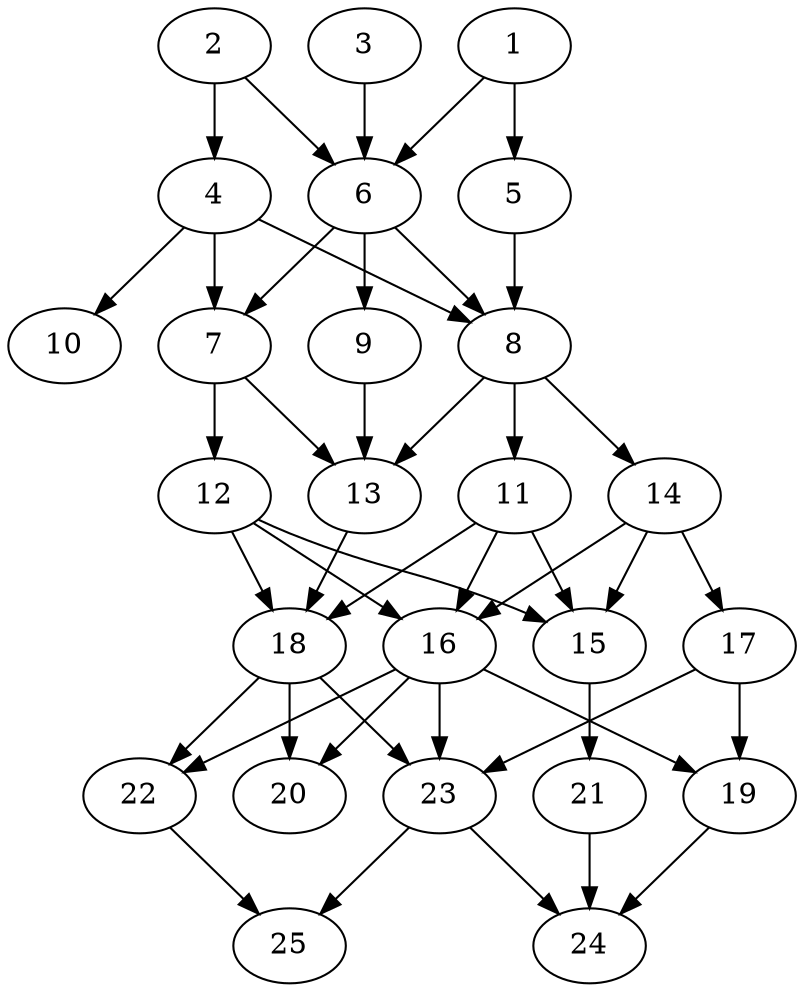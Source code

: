 // DAG automatically generated by daggen at Thu Oct  3 14:00:39 2019
// ./daggen --dot -n 25 --ccr 0.5 --fat 0.5 --regular 0.7 --density 0.7 --mindata 5242880 --maxdata 52428800 
digraph G {
  1 [size="64071680", alpha="0.09", expect_size="32035840"] 
  1 -> 5 [size ="32035840"]
  1 -> 6 [size ="32035840"]
  2 [size="44564480", alpha="0.04", expect_size="22282240"] 
  2 -> 4 [size ="22282240"]
  2 -> 6 [size ="22282240"]
  3 [size="65994752", alpha="0.18", expect_size="32997376"] 
  3 -> 6 [size ="32997376"]
  4 [size="24408064", alpha="0.14", expect_size="12204032"] 
  4 -> 7 [size ="12204032"]
  4 -> 8 [size ="12204032"]
  4 -> 10 [size ="12204032"]
  5 [size="53661696", alpha="0.19", expect_size="26830848"] 
  5 -> 8 [size ="26830848"]
  6 [size="102172672", alpha="0.09", expect_size="51086336"] 
  6 -> 7 [size ="51086336"]
  6 -> 8 [size ="51086336"]
  6 -> 9 [size ="51086336"]
  7 [size="26789888", alpha="0.19", expect_size="13394944"] 
  7 -> 12 [size ="13394944"]
  7 -> 13 [size ="13394944"]
  8 [size="90329088", alpha="0.10", expect_size="45164544"] 
  8 -> 11 [size ="45164544"]
  8 -> 13 [size ="45164544"]
  8 -> 14 [size ="45164544"]
  9 [size="33138688", alpha="0.03", expect_size="16569344"] 
  9 -> 13 [size ="16569344"]
  10 [size="24504320", alpha="0.01", expect_size="12252160"] 
  11 [size="51501056", alpha="0.19", expect_size="25750528"] 
  11 -> 15 [size ="25750528"]
  11 -> 16 [size ="25750528"]
  11 -> 18 [size ="25750528"]
  12 [size="95442944", alpha="0.02", expect_size="47721472"] 
  12 -> 15 [size ="47721472"]
  12 -> 16 [size ="47721472"]
  12 -> 18 [size ="47721472"]
  13 [size="18743296", alpha="0.06", expect_size="9371648"] 
  13 -> 18 [size ="9371648"]
  14 [size="104687616", alpha="0.11", expect_size="52343808"] 
  14 -> 15 [size ="52343808"]
  14 -> 16 [size ="52343808"]
  14 -> 17 [size ="52343808"]
  15 [size="74928128", alpha="0.06", expect_size="37464064"] 
  15 -> 21 [size ="37464064"]
  16 [size="68286464", alpha="0.13", expect_size="34143232"] 
  16 -> 19 [size ="34143232"]
  16 -> 20 [size ="34143232"]
  16 -> 22 [size ="34143232"]
  16 -> 23 [size ="34143232"]
  17 [size="16814080", alpha="0.14", expect_size="8407040"] 
  17 -> 19 [size ="8407040"]
  17 -> 23 [size ="8407040"]
  18 [size="13584384", alpha="0.14", expect_size="6792192"] 
  18 -> 20 [size ="6792192"]
  18 -> 22 [size ="6792192"]
  18 -> 23 [size ="6792192"]
  19 [size="60162048", alpha="0.00", expect_size="30081024"] 
  19 -> 24 [size ="30081024"]
  20 [size="73218048", alpha="0.18", expect_size="36609024"] 
  21 [size="78602240", alpha="0.06", expect_size="39301120"] 
  21 -> 24 [size ="39301120"]
  22 [size="71639040", alpha="0.02", expect_size="35819520"] 
  22 -> 25 [size ="35819520"]
  23 [size="82468864", alpha="0.10", expect_size="41234432"] 
  23 -> 24 [size ="41234432"]
  23 -> 25 [size ="41234432"]
  24 [size="17750016", alpha="0.01", expect_size="8875008"] 
  25 [size="71501824", alpha="0.00", expect_size="35750912"] 
}
